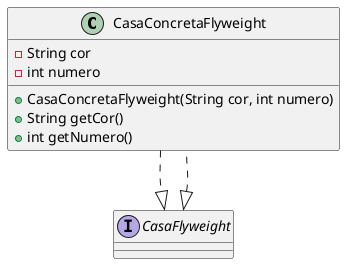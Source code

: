 @startuml
class CasaConcretaFlyweight implements CasaFlyweight {
    - String cor
    - int numero
    + CasaConcretaFlyweight(String cor, int numero)
    + String getCor()
    + int getNumero()
}
CasaConcretaFlyweight ..|> CasaFlyweight
@enduml
